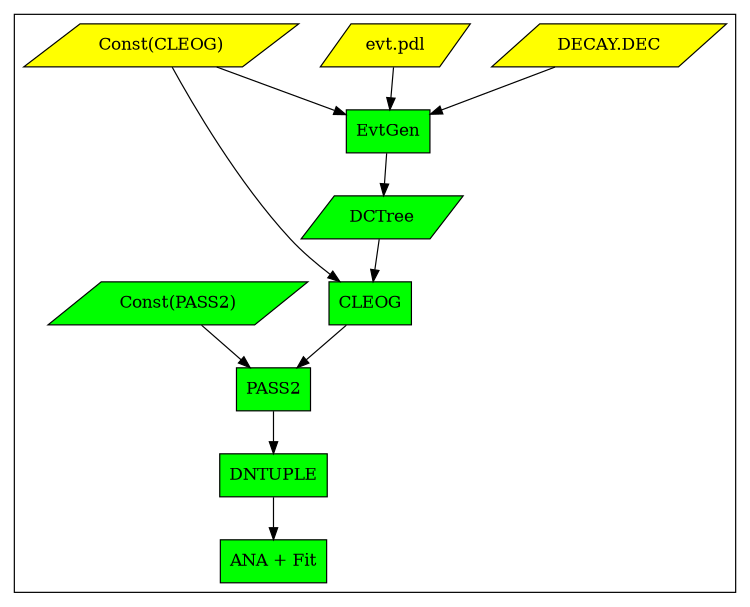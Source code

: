 digraph G {
	size = "5,5"
	EvtGen [style=filled, fillcolor=green, shape=box]
	"DECAY.DEC" [style=filled, fillcolor=yellow, shape=parallelogram]
	"evt.pdl" [style=filled, fillcolor=yellow, shape=parallelogram]
	DCTree [style=filled, fillcolor=green, shape=parallelogram]
	"Const(CLEOG)" [style=filled, fillcolor=yellow, shape=parallelogram]
	CLEOG [style=filled, fillcolor=green, shape=box]
	"Const(PASS2)" [style=filled, fillcolor=green, shape=parallelogram]
	PASS2 [style=filled, fillcolor=green, shape=box]
	DNTUPLE [style=filled, fillcolor=green, shape=box]
	"ANA + Fit" [style=filled, fillcolor=green, shape=box]
	subgraph cluster_evtgen {
		"DECAY.DEC" -> EvtGen
		"evt.pdl" -> EvtGen
		EvtGen -> DCTree
		DCTree -> CLEOG
		"Const(CLEOG)" -> EvtGen
		"Const(CLEOG)" -> CLEOG 
		CLEOG -> PASS2 
		"Const(PASS2)" -> PASS2
		PASS2 -> DNTUPLE
		DNTUPLE -> "ANA + Fit"
	}
}
